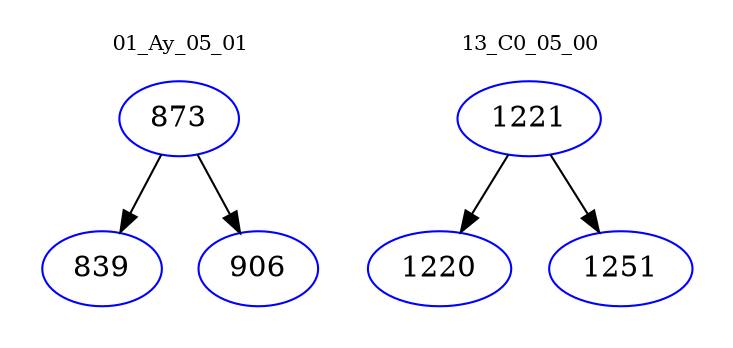 digraph{
subgraph cluster_0 {
color = white
label = "01_Ay_05_01";
fontsize=10;
T0_873 [label="873", color="blue"]
T0_873 -> T0_839 [color="black"]
T0_839 [label="839", color="blue"]
T0_873 -> T0_906 [color="black"]
T0_906 [label="906", color="blue"]
}
subgraph cluster_1 {
color = white
label = "13_C0_05_00";
fontsize=10;
T1_1221 [label="1221", color="blue"]
T1_1221 -> T1_1220 [color="black"]
T1_1220 [label="1220", color="blue"]
T1_1221 -> T1_1251 [color="black"]
T1_1251 [label="1251", color="blue"]
}
}
